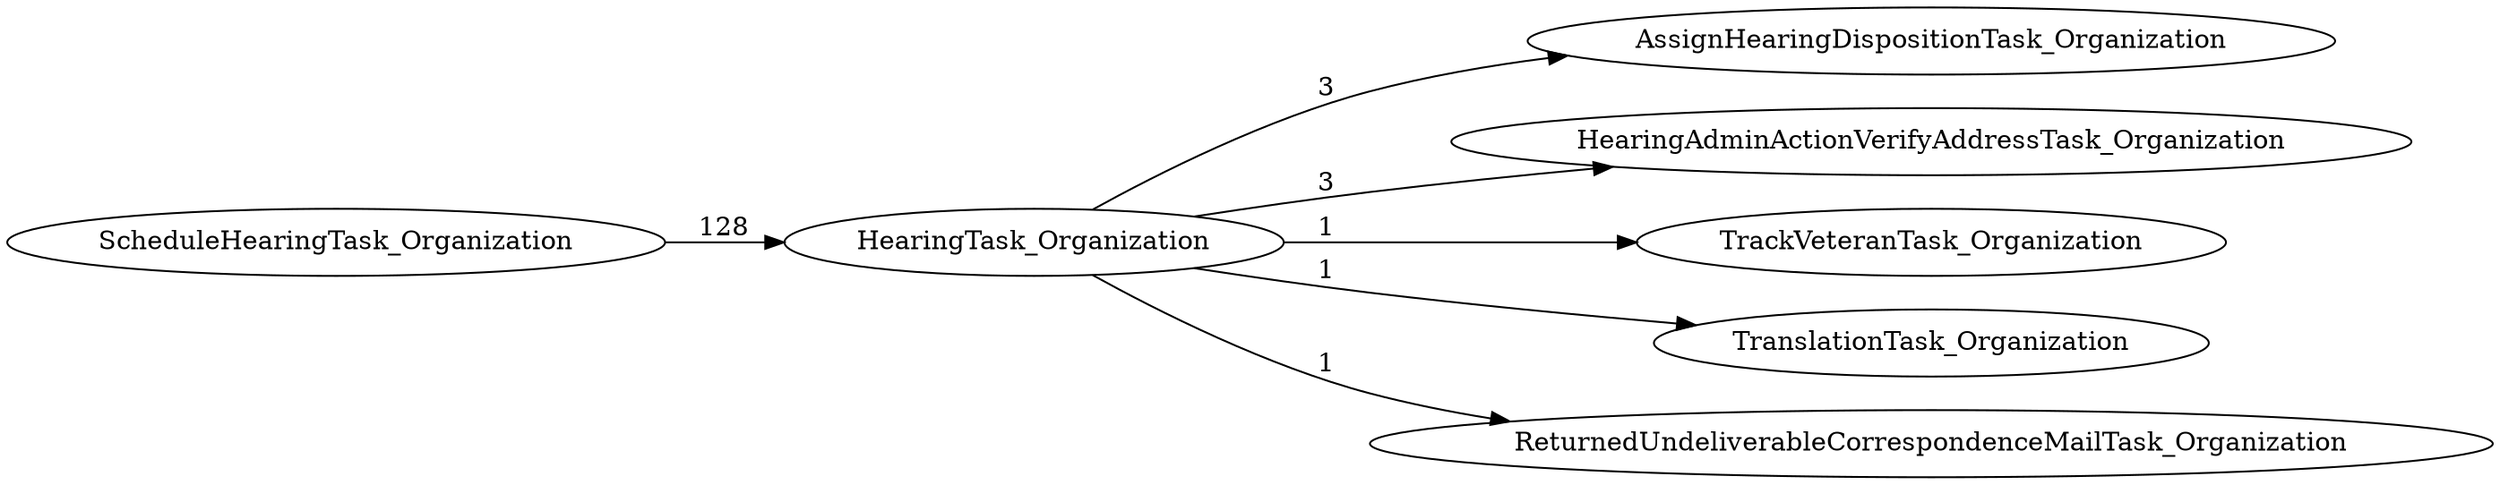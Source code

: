 digraph G {
rankdir="LR";
"HearingTask_Organization" -> "AssignHearingDispositionTask_Organization" [label=3]
"HearingTask_Organization" -> "HearingAdminActionVerifyAddressTask_Organization" [label=3]
"HearingTask_Organization" -> "TrackVeteranTask_Organization" [label=1]
"HearingTask_Organization" -> "TranslationTask_Organization" [label=1]
"HearingTask_Organization" -> "ReturnedUndeliverableCorrespondenceMailTask_Organization" [label=1]
"ScheduleHearingTask_Organization" -> "HearingTask_Organization" [label=128]
}